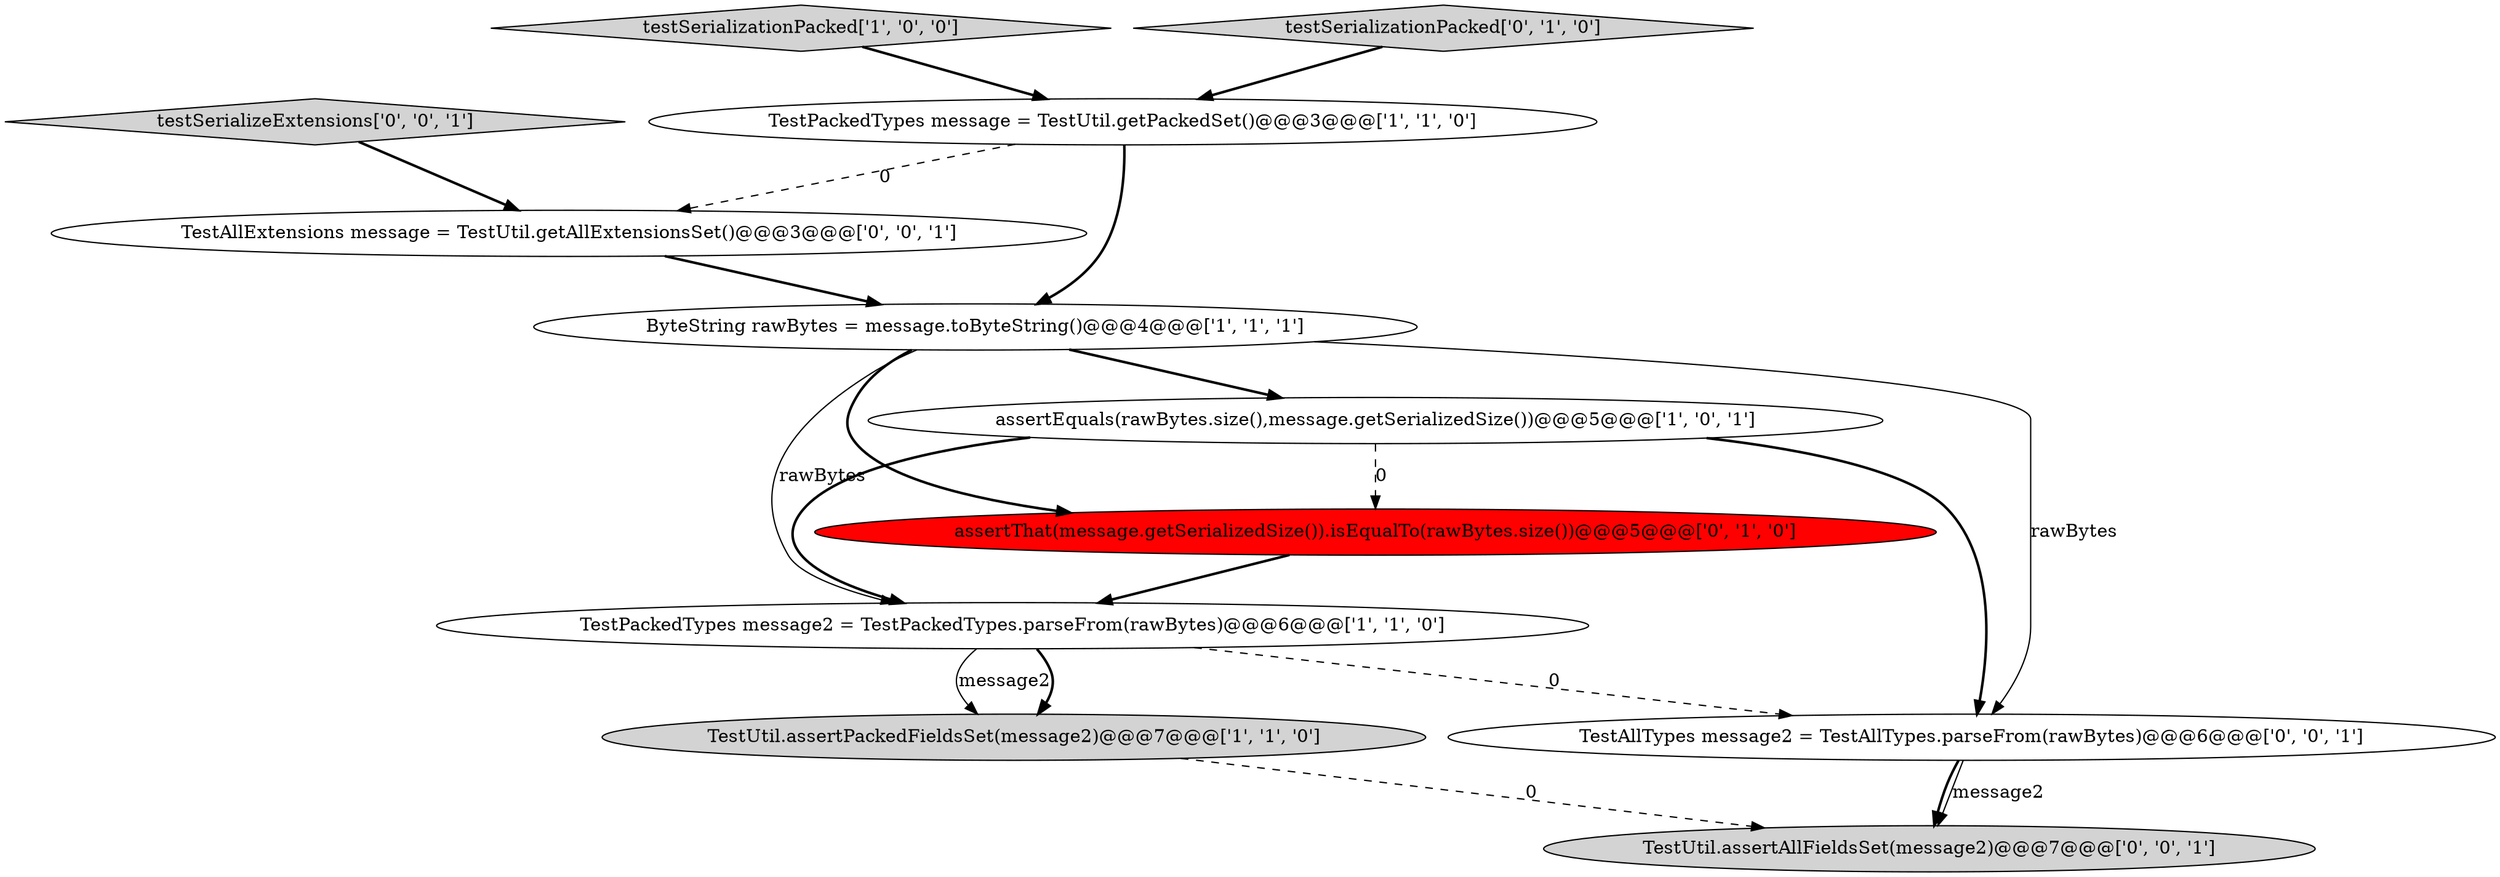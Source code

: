 digraph {
0 [style = filled, label = "testSerializationPacked['1', '0', '0']", fillcolor = lightgray, shape = diamond image = "AAA0AAABBB1BBB"];
10 [style = filled, label = "TestAllTypes message2 = TestAllTypes.parseFrom(rawBytes)@@@6@@@['0', '0', '1']", fillcolor = white, shape = ellipse image = "AAA0AAABBB3BBB"];
11 [style = filled, label = "TestAllExtensions message = TestUtil.getAllExtensionsSet()@@@3@@@['0', '0', '1']", fillcolor = white, shape = ellipse image = "AAA0AAABBB3BBB"];
9 [style = filled, label = "testSerializeExtensions['0', '0', '1']", fillcolor = lightgray, shape = diamond image = "AAA0AAABBB3BBB"];
2 [style = filled, label = "TestUtil.assertPackedFieldsSet(message2)@@@7@@@['1', '1', '0']", fillcolor = lightgray, shape = ellipse image = "AAA0AAABBB1BBB"];
5 [style = filled, label = "TestPackedTypes message2 = TestPackedTypes.parseFrom(rawBytes)@@@6@@@['1', '1', '0']", fillcolor = white, shape = ellipse image = "AAA0AAABBB1BBB"];
1 [style = filled, label = "ByteString rawBytes = message.toByteString()@@@4@@@['1', '1', '1']", fillcolor = white, shape = ellipse image = "AAA0AAABBB1BBB"];
3 [style = filled, label = "TestPackedTypes message = TestUtil.getPackedSet()@@@3@@@['1', '1', '0']", fillcolor = white, shape = ellipse image = "AAA0AAABBB1BBB"];
8 [style = filled, label = "TestUtil.assertAllFieldsSet(message2)@@@7@@@['0', '0', '1']", fillcolor = lightgray, shape = ellipse image = "AAA0AAABBB3BBB"];
7 [style = filled, label = "testSerializationPacked['0', '1', '0']", fillcolor = lightgray, shape = diamond image = "AAA0AAABBB2BBB"];
4 [style = filled, label = "assertEquals(rawBytes.size(),message.getSerializedSize())@@@5@@@['1', '0', '1']", fillcolor = white, shape = ellipse image = "AAA0AAABBB1BBB"];
6 [style = filled, label = "assertThat(message.getSerializedSize()).isEqualTo(rawBytes.size())@@@5@@@['0', '1', '0']", fillcolor = red, shape = ellipse image = "AAA1AAABBB2BBB"];
1->5 [style = solid, label="rawBytes"];
0->3 [style = bold, label=""];
4->10 [style = bold, label=""];
5->2 [style = solid, label="message2"];
6->5 [style = bold, label=""];
5->2 [style = bold, label=""];
1->4 [style = bold, label=""];
10->8 [style = solid, label="message2"];
1->6 [style = bold, label=""];
9->11 [style = bold, label=""];
10->8 [style = bold, label=""];
3->1 [style = bold, label=""];
4->6 [style = dashed, label="0"];
1->10 [style = solid, label="rawBytes"];
5->10 [style = dashed, label="0"];
11->1 [style = bold, label=""];
4->5 [style = bold, label=""];
2->8 [style = dashed, label="0"];
7->3 [style = bold, label=""];
3->11 [style = dashed, label="0"];
}
